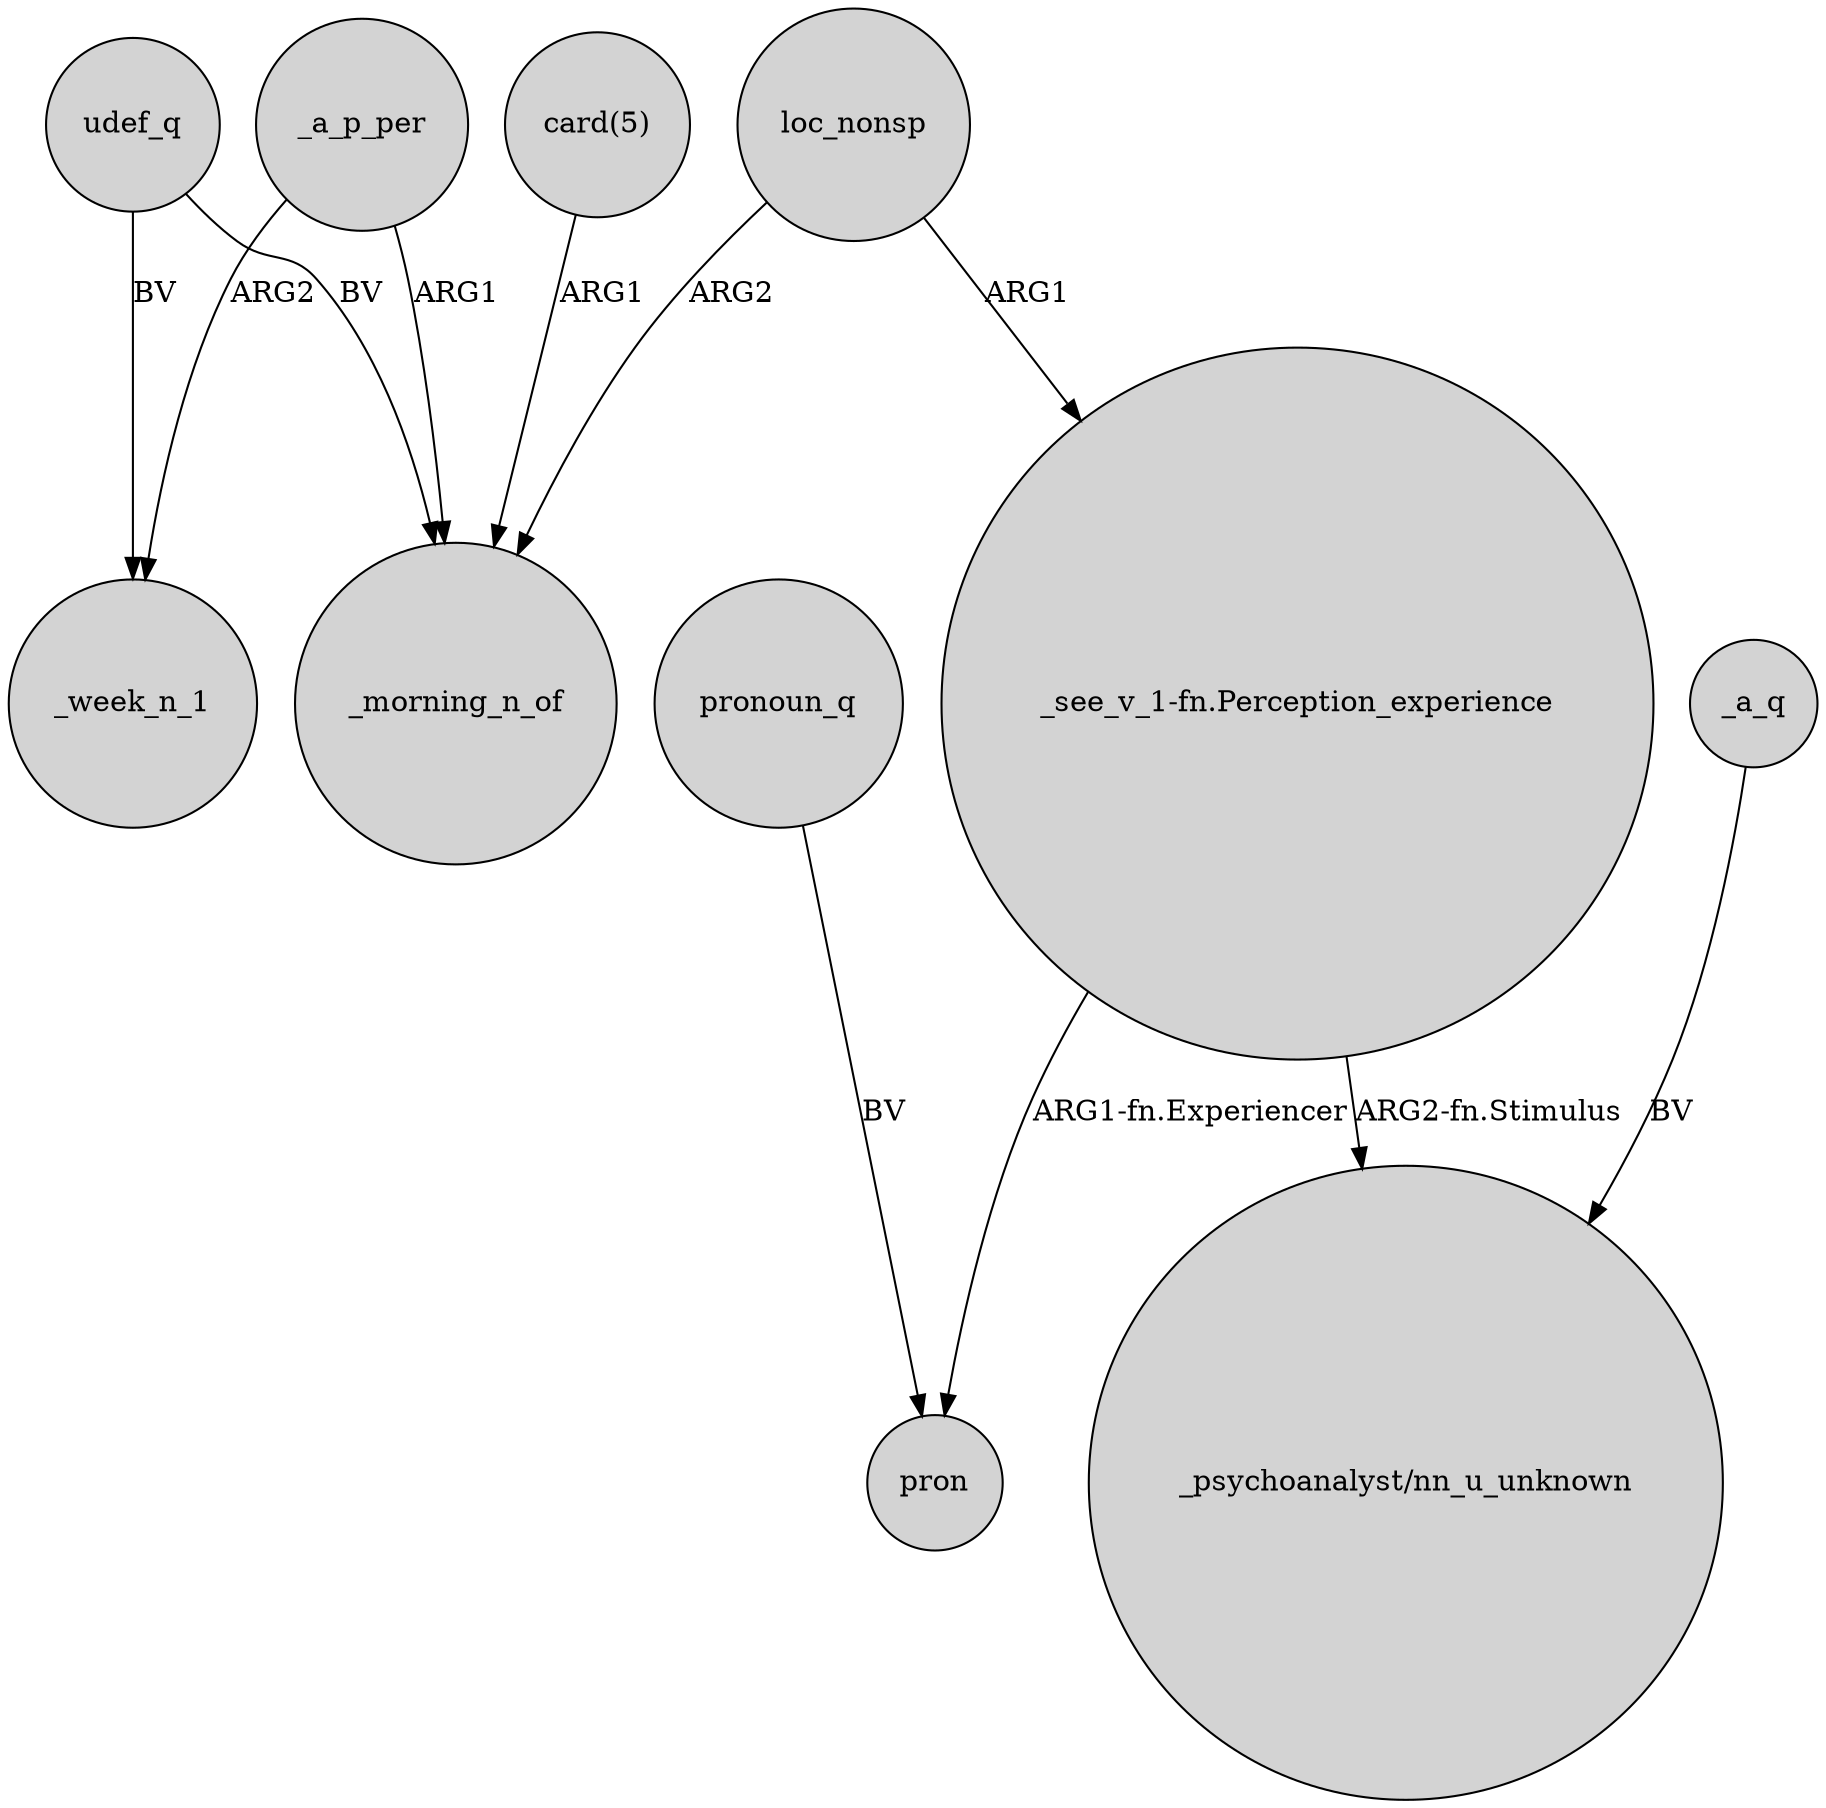 digraph {
	node [shape=circle style=filled]
	"card(5)" -> _morning_n_of [label=ARG1]
	_a_p_per -> _morning_n_of [label=ARG1]
	"_see_v_1-fn.Perception_experience" -> pron [label="ARG1-fn.Experiencer"]
	loc_nonsp -> _morning_n_of [label=ARG2]
	udef_q -> _week_n_1 [label=BV]
	loc_nonsp -> "_see_v_1-fn.Perception_experience" [label=ARG1]
	_a_q -> "_psychoanalyst/nn_u_unknown" [label=BV]
	"_see_v_1-fn.Perception_experience" -> "_psychoanalyst/nn_u_unknown" [label="ARG2-fn.Stimulus"]
	_a_p_per -> _week_n_1 [label=ARG2]
	udef_q -> _morning_n_of [label=BV]
	pronoun_q -> pron [label=BV]
}
